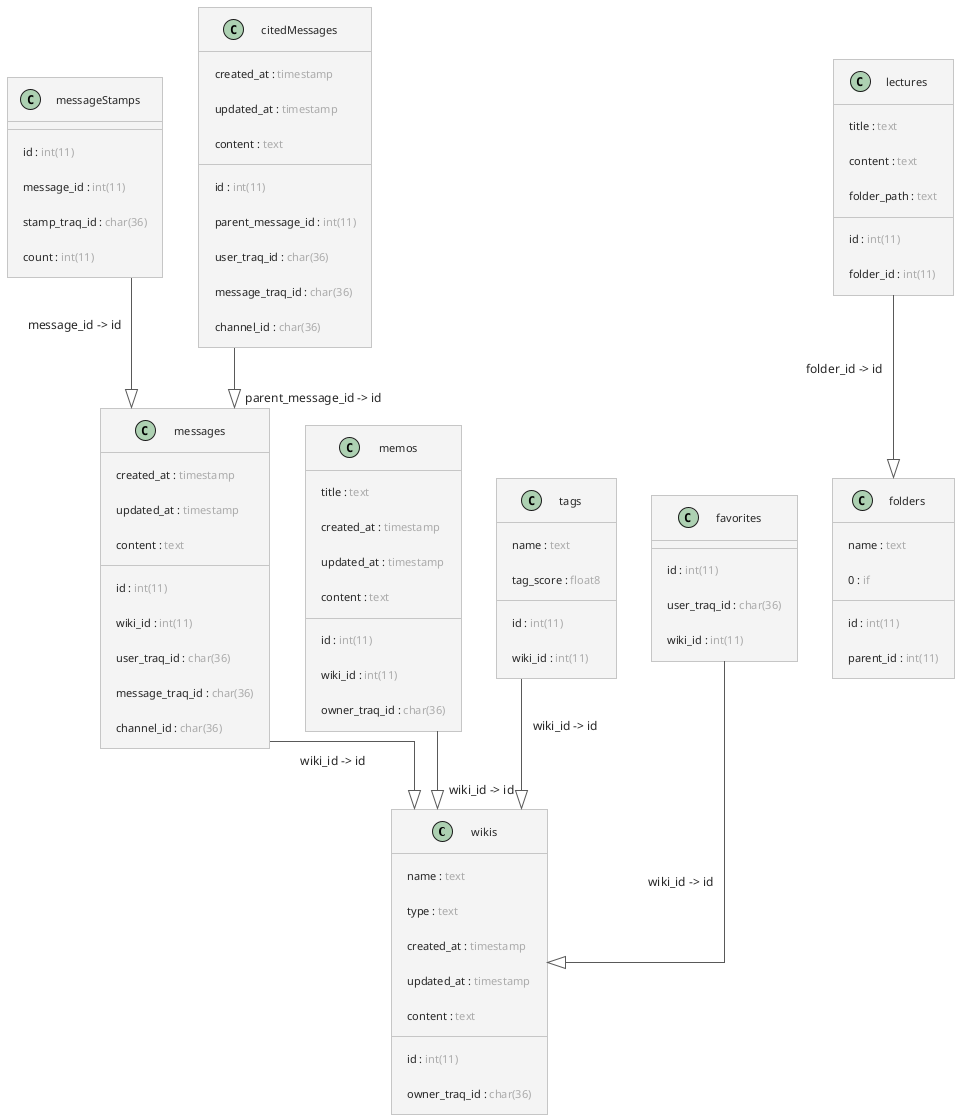 @startuml

!theme carbon-gray
top to bottom direction
skinparam linetype ortho

class wikis {
  id : <color:#aaaaaa>int(11)</color>
  name : <color:#aaaaaa>text</color>
  type : <color:#aaaaaa>text</color>
  created_at : <color:#aaaaaa>timestamp</color>
  updated_at : <color:#aaaaaa>timestamp</color>
  owner_traq_id : <color:#aaaaaa>char(36)</color>
  content : <color:#aaaaaa>text</color>
}
class messages {
  id : <color:#aaaaaa>int(11)</color>
  wiki_id : <color:#aaaaaa>int(11)</color>
  created_at : <color:#aaaaaa>timestamp</color>
  updated_at : <color:#aaaaaa>timestamp</color>
  user_traq_id : <color:#aaaaaa>char(36)</color>
  message_traq_id : <color:#aaaaaa>char(36)</color>
  channel_id : <color:#aaaaaa>char(36)</color>
  content : <color:#aaaaaa>text</color>
}
class messageStamps {
  id : <color:#aaaaaa>int(11)</color>
  message_id : <color:#aaaaaa>int(11)</color>
  stamp_traq_id : <color:#aaaaaa>char(36)</color>
  count : <color:#aaaaaa>int(11)</color>
}
class citedMessages {
  id : <color:#aaaaaa>int(11)</color>
  parent_message_id : <color:#aaaaaa>int(11)</color>
  created_at : <color:#aaaaaa>timestamp</color>
  updated_at : <color:#aaaaaa>timestamp</color>
  user_traq_id : <color:#aaaaaa>char(36)</color>
  message_traq_id : <color:#aaaaaa>char(36)</color>
  channel_id : <color:#aaaaaa>char(36)</color>
  content : <color:#aaaaaa>text</color>
}
class memos {
  id : <color:#aaaaaa>int(11)</color>
  wiki_id : <color:#aaaaaa>int(11)</color>
  title : <color:#aaaaaa>text</color>
  created_at : <color:#aaaaaa>timestamp</color>
  updated_at : <color:#aaaaaa>timestamp</color>
  owner_traq_id : <color:#aaaaaa>char(36)</color>
  content : <color:#aaaaaa>text</color>
}
class tags {
  id : <color:#aaaaaa>int(11)</color>
  wiki_id : <color:#aaaaaa>int(11)</color>
  name : <color:#aaaaaa>text</color>
  tag_score : <color:#aaaaaa>float8</color>
}
class folders {
  id : <color:#aaaaaa>int(11)</color>
  name : <color:#aaaaaa>text</color>
  parent_id : <color:#aaaaaa>int(11)</color>
  0 : <color:#aaaaaa>if</color>
}
class lectures {
  id : <color:#aaaaaa>int(11)</color>
  title : <color:#aaaaaa>text</color>
  content : <color:#aaaaaa>text</color>
  folder_id : <color:#aaaaaa>int(11)</color>
  folder_path : <color:#aaaaaa>text</color>
}
class favorites {
  id : <color:#aaaaaa>int(11)</color>
  user_traq_id : <color:#aaaaaa>char(36)</color>
  wiki_id : <color:#aaaaaa>int(11)</color>
}
messages -[#595959,plain]-^ wikis : wiki_id -> id
messageStamps -[#595959,plain]-^ messages : message_id -> id
citedMessages -[#595959,plain]-^ messages : parent_message_id -> id
memos -[#595959,plain]-^ wikis : wiki_id -> id
tags -[#595959,plain]-^ wikis : wiki_id -> id
lectures -[#595959,plain]-^ folders : folder_id -> id
favorites -[#595959,plain]-^ wikis : wiki_id -> id
@enduml